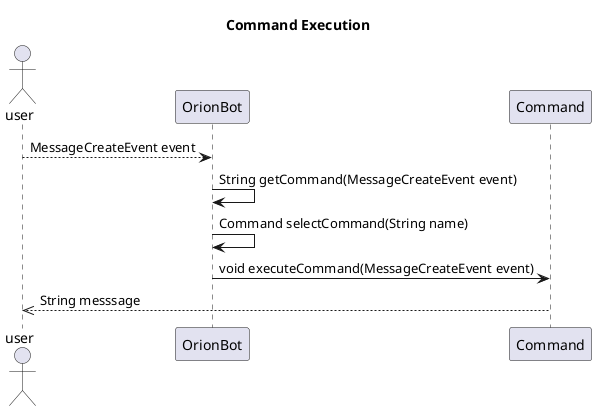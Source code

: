 @startuml
title Command Execution

actor user as user
participant OrionBot as bot
participant Command as command

user-->bot: MessageCreateEvent event
bot->bot: String getCommand(MessageCreateEvent event)
bot->bot: Command selectCommand(String name)
bot->command: void executeCommand(MessageCreateEvent event)
command-->>user: String messsage
@enduml